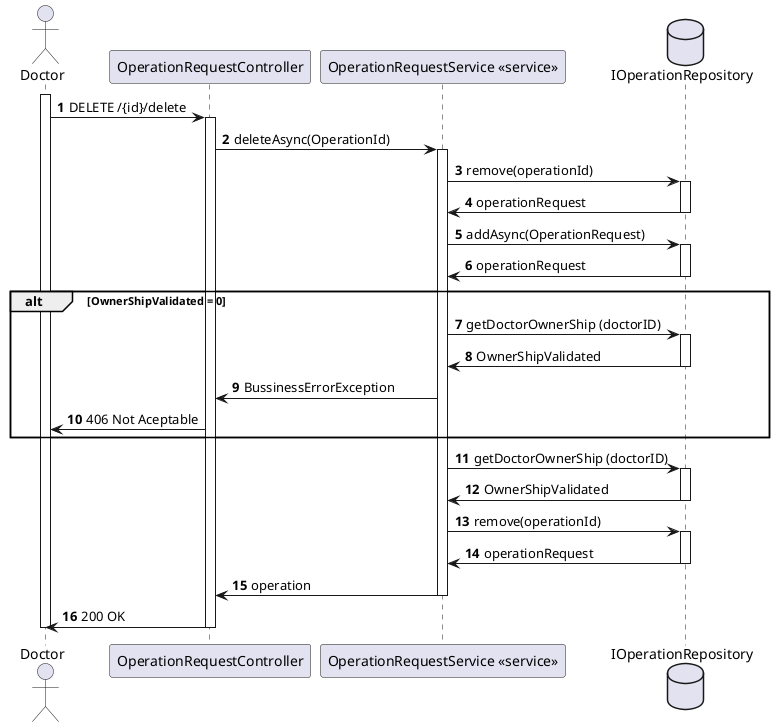 @startuml 
autonumber
actor Doctor as "Doctor"
participant CTRL as "OperationRequestController"
participant SERVICE as "OperationRequestService <<service>>"

database IOperationRepository as "IOperationRepository"



activate Doctor

Doctor -> CTRL : DELETE /{id}/delete
activate CTRL

CTRL -> SERVICE : deleteAsync(OperationId)
activate SERVICE

SERVICE -> IOperationRepository : remove(operationId)

activate IOperationRepository

IOperationRepository-> SERVICE : operationRequest

deactivate IOperationRepository


SERVICE -> IOperationRepository : addAsync(OperationRequest)
activate IOperationRepository
IOperationRepository -> SERVICE : operationRequest
deactivate IOperationRepository


alt OwnerShipValidated = 0 

SERVICE -> IOperationRepository : getDoctorOwnerShip (doctorID)

activate IOperationRepository 

IOperationRepository -> SERVICE : OwnerShipValidated

deactivate IOperationRepository

SERVICE -> CTRL : BussinessErrorException

CTRL -> Doctor : 406 Not Aceptable
end alt 

SERVICE -> IOperationRepository : getDoctorOwnerShip (doctorID)

activate IOperationRepository 

IOperationRepository -> SERVICE : OwnerShipValidated

deactivate IOperationRepository
SERVICE -> IOperationRepository : remove(operationId) 

activate IOperationRepository 

IOperationRepository -> SERVICE : operationRequest
deactivate IOperationRepository

SERVICE -> CTRL : operation

deactivate SERVICE 

CTRL -> Doctor : 200 OK

deactivate CTRL 

deactivate Doctor
@enduml